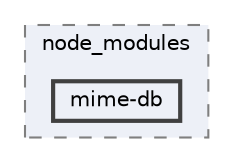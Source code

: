digraph "pkiclassroomrescheduler/src/main/frontend/node_modules/mime-db"
{
 // LATEX_PDF_SIZE
  bgcolor="transparent";
  edge [fontname=Helvetica,fontsize=10,labelfontname=Helvetica,labelfontsize=10];
  node [fontname=Helvetica,fontsize=10,shape=box,height=0.2,width=0.4];
  compound=true
  subgraph clusterdir_72953eda66ccb3a2722c28e1c3e6c23b {
    graph [ bgcolor="#edf0f7", pencolor="grey50", label="node_modules", fontname=Helvetica,fontsize=10 style="filled,dashed", URL="dir_72953eda66ccb3a2722c28e1c3e6c23b.html",tooltip=""]
  dir_6c7de4e97bb6e3ab380f5e429c5931b6 [label="mime-db", fillcolor="#edf0f7", color="grey25", style="filled,bold", URL="dir_6c7de4e97bb6e3ab380f5e429c5931b6.html",tooltip=""];
  }
}
